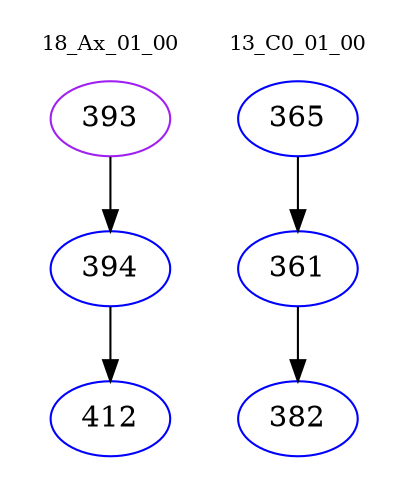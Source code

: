 digraph{
subgraph cluster_0 {
color = white
label = "18_Ax_01_00";
fontsize=10;
T0_393 [label="393", color="purple"]
T0_393 -> T0_394 [color="black"]
T0_394 [label="394", color="blue"]
T0_394 -> T0_412 [color="black"]
T0_412 [label="412", color="blue"]
}
subgraph cluster_1 {
color = white
label = "13_C0_01_00";
fontsize=10;
T1_365 [label="365", color="blue"]
T1_365 -> T1_361 [color="black"]
T1_361 [label="361", color="blue"]
T1_361 -> T1_382 [color="black"]
T1_382 [label="382", color="blue"]
}
}
